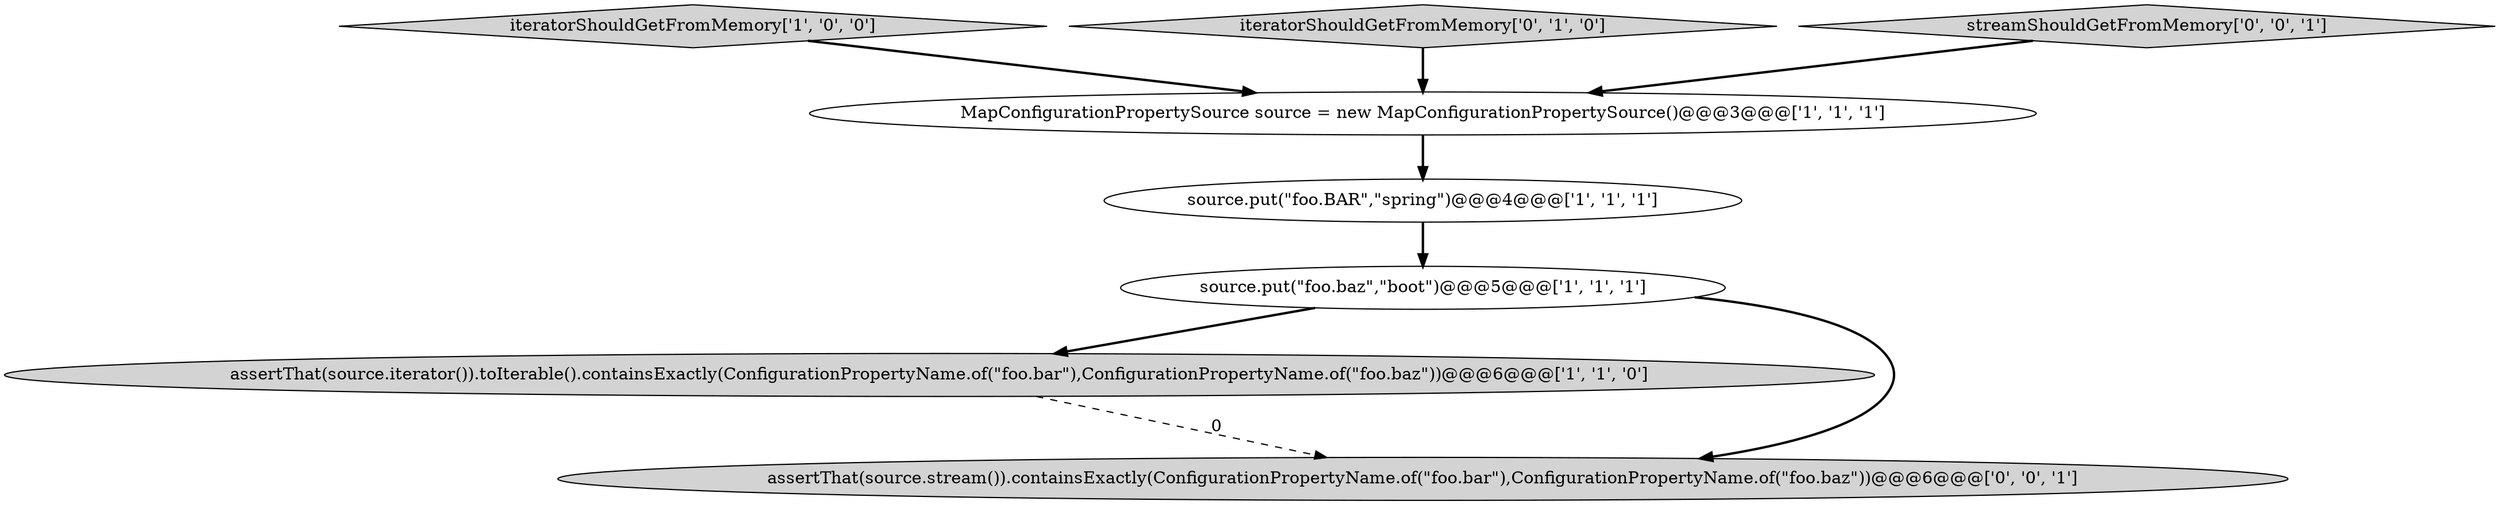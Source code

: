 digraph {
1 [style = filled, label = "source.put(\"foo.BAR\",\"spring\")@@@4@@@['1', '1', '1']", fillcolor = white, shape = ellipse image = "AAA0AAABBB1BBB"];
4 [style = filled, label = "iteratorShouldGetFromMemory['1', '0', '0']", fillcolor = lightgray, shape = diamond image = "AAA0AAABBB1BBB"];
3 [style = filled, label = "assertThat(source.iterator()).toIterable().containsExactly(ConfigurationPropertyName.of(\"foo.bar\"),ConfigurationPropertyName.of(\"foo.baz\"))@@@6@@@['1', '1', '0']", fillcolor = lightgray, shape = ellipse image = "AAA0AAABBB1BBB"];
6 [style = filled, label = "assertThat(source.stream()).containsExactly(ConfigurationPropertyName.of(\"foo.bar\"),ConfigurationPropertyName.of(\"foo.baz\"))@@@6@@@['0', '0', '1']", fillcolor = lightgray, shape = ellipse image = "AAA0AAABBB3BBB"];
5 [style = filled, label = "iteratorShouldGetFromMemory['0', '1', '0']", fillcolor = lightgray, shape = diamond image = "AAA0AAABBB2BBB"];
2 [style = filled, label = "source.put(\"foo.baz\",\"boot\")@@@5@@@['1', '1', '1']", fillcolor = white, shape = ellipse image = "AAA0AAABBB1BBB"];
7 [style = filled, label = "streamShouldGetFromMemory['0', '0', '1']", fillcolor = lightgray, shape = diamond image = "AAA0AAABBB3BBB"];
0 [style = filled, label = "MapConfigurationPropertySource source = new MapConfigurationPropertySource()@@@3@@@['1', '1', '1']", fillcolor = white, shape = ellipse image = "AAA0AAABBB1BBB"];
1->2 [style = bold, label=""];
7->0 [style = bold, label=""];
3->6 [style = dashed, label="0"];
5->0 [style = bold, label=""];
0->1 [style = bold, label=""];
2->6 [style = bold, label=""];
2->3 [style = bold, label=""];
4->0 [style = bold, label=""];
}
